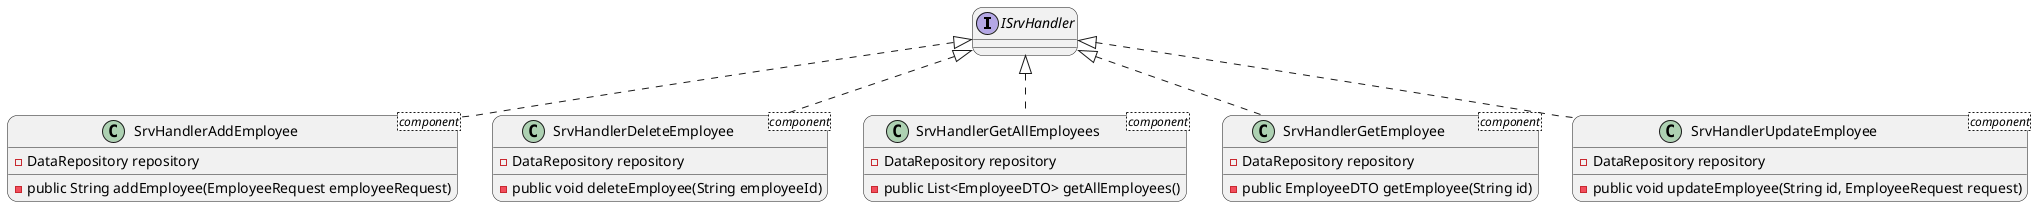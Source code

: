 @startuml

skinparam sequenceArrowThickness 1
skinparam roundcorner 20

interface ISrvHandler {
}


class SrvHandlerAddEmployee<component> implements ISrvHandler {
    - DataRepository repository
    - public String addEmployee(EmployeeRequest employeeRequest)
}

class SrvHandlerDeleteEmployee<component> implements ISrvHandler {
    - DataRepository repository
    - public void deleteEmployee(String employeeId)
}

class SrvHandlerGetAllEmployees<component> implements ISrvHandler {
    - DataRepository repository
    - public List<EmployeeDTO> getAllEmployees()
}

class SrvHandlerGetEmployee<component> implements ISrvHandler {
    - DataRepository repository
    - public EmployeeDTO getEmployee(String id)
}

class SrvHandlerUpdateEmployee<component> implements ISrvHandler {
    - DataRepository repository
    - public void updateEmployee(String id, EmployeeRequest request)
}

@enduml
